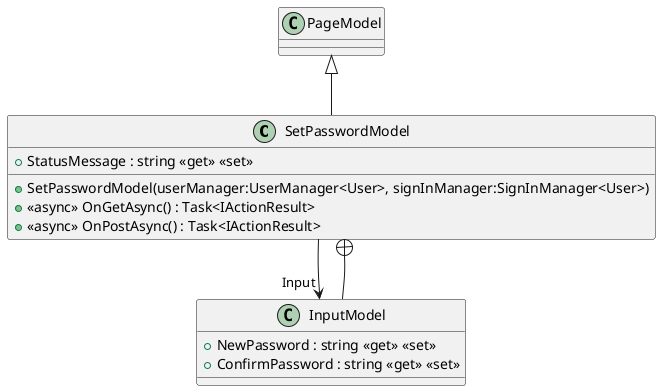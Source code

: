 @startuml
class SetPasswordModel {
    + SetPasswordModel(userManager:UserManager<User>, signInManager:SignInManager<User>)
    + StatusMessage : string <<get>> <<set>>
    + <<async>> OnGetAsync() : Task<IActionResult>
    + <<async>> OnPostAsync() : Task<IActionResult>
}
class InputModel {
    + NewPassword : string <<get>> <<set>>
    + ConfirmPassword : string <<get>> <<set>>
}
PageModel <|-- SetPasswordModel
SetPasswordModel --> "Input" InputModel
SetPasswordModel +-- InputModel
@enduml
